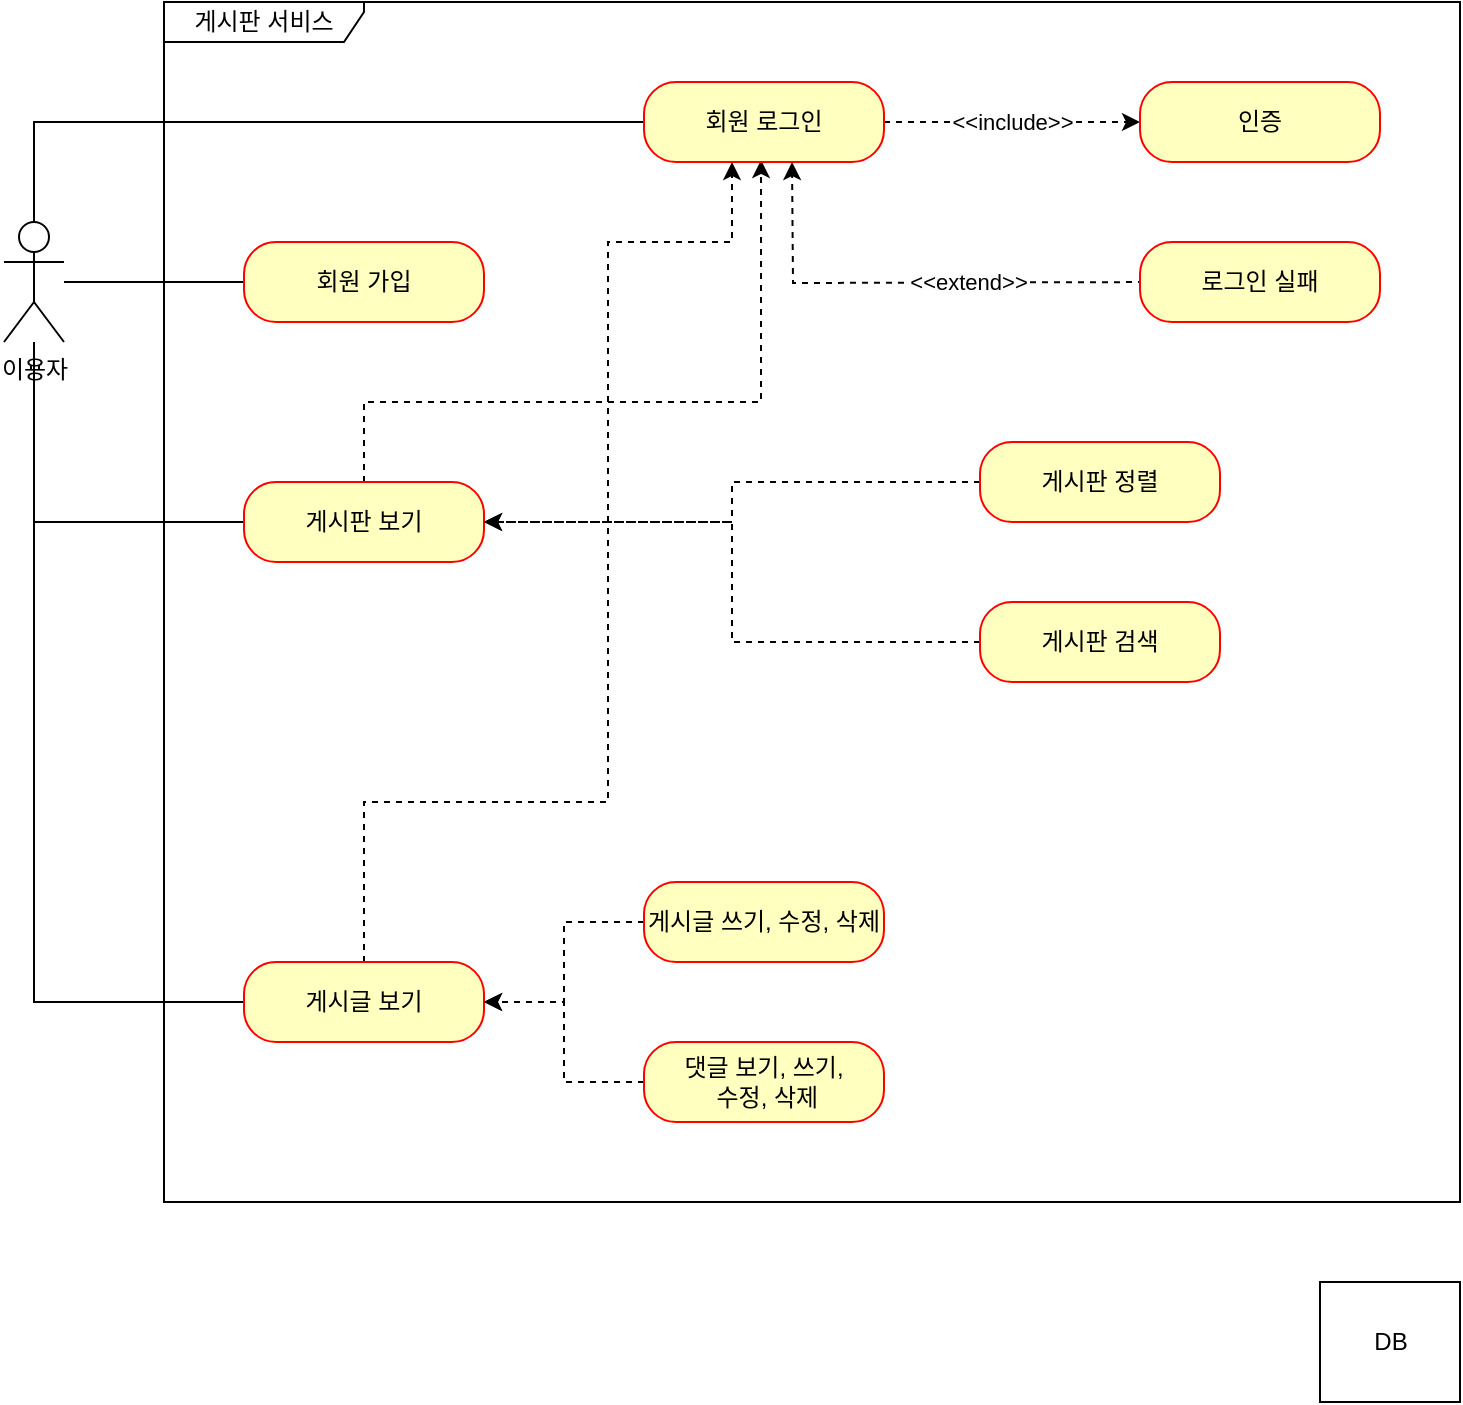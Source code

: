<mxfile version="20.7.3" type="github">
  <diagram id="I7YHtifA6LL60yvUEPU_" name="페이지-1">
    <mxGraphModel dx="1053" dy="1360" grid="1" gridSize="10" guides="1" tooltips="1" connect="1" arrows="1" fold="1" page="1" pageScale="1" pageWidth="827" pageHeight="1169" math="0" shadow="0">
      <root>
        <mxCell id="0" />
        <mxCell id="1" parent="0" />
        <mxCell id="zBwAcd8G1NWDiT3LClnD-2" value="게시판 서비스" style="shape=umlFrame;whiteSpace=wrap;html=1;width=100;height=20;" vertex="1" parent="1">
          <mxGeometry x="100" y="40" width="648" height="600" as="geometry" />
        </mxCell>
        <mxCell id="zBwAcd8G1NWDiT3LClnD-1" value="이용자" style="shape=umlActor;verticalLabelPosition=bottom;verticalAlign=top;html=1;" vertex="1" parent="1">
          <mxGeometry x="20" y="150" width="30" height="60" as="geometry" />
        </mxCell>
        <mxCell id="zBwAcd8G1NWDiT3LClnD-14" value="" style="edgeStyle=orthogonalEdgeStyle;rounded=0;orthogonalLoop=1;jettySize=auto;html=1;strokeColor=default;endArrow=none;endFill=0;" edge="1" parent="1" source="zBwAcd8G1NWDiT3LClnD-3" target="zBwAcd8G1NWDiT3LClnD-1">
          <mxGeometry relative="1" as="geometry">
            <mxPoint x="50" y="180" as="targetPoint" />
          </mxGeometry>
        </mxCell>
        <mxCell id="zBwAcd8G1NWDiT3LClnD-3" value="회원 가입" style="rounded=1;whiteSpace=wrap;html=1;arcSize=40;fontColor=#000000;fillColor=#ffffc0;strokeColor=#ff0000;" vertex="1" parent="1">
          <mxGeometry x="140" y="160" width="120" height="40" as="geometry" />
        </mxCell>
        <mxCell id="zBwAcd8G1NWDiT3LClnD-16" style="edgeStyle=orthogonalEdgeStyle;rounded=0;orthogonalLoop=1;jettySize=auto;html=1;strokeColor=default;endArrow=none;endFill=0;" edge="1" parent="1" source="zBwAcd8G1NWDiT3LClnD-5" target="zBwAcd8G1NWDiT3LClnD-1">
          <mxGeometry relative="1" as="geometry" />
        </mxCell>
        <mxCell id="zBwAcd8G1NWDiT3LClnD-23" style="edgeStyle=orthogonalEdgeStyle;rounded=0;orthogonalLoop=1;jettySize=auto;html=1;entryX=0.371;entryY=0.975;entryDx=0;entryDy=0;dashed=1;strokeColor=default;endArrow=classic;endFill=1;entryPerimeter=0;exitX=0.5;exitY=0;exitDx=0;exitDy=0;" edge="1" parent="1" source="zBwAcd8G1NWDiT3LClnD-5">
          <mxGeometry relative="1" as="geometry">
            <mxPoint x="214" y="280" as="sourcePoint" />
            <mxPoint x="398.52" y="119" as="targetPoint" />
            <Array as="points">
              <mxPoint x="200" y="240" />
              <mxPoint x="399" y="240" />
            </Array>
          </mxGeometry>
        </mxCell>
        <mxCell id="zBwAcd8G1NWDiT3LClnD-5" value="게시판 보기" style="rounded=1;whiteSpace=wrap;html=1;arcSize=40;fontColor=#000000;fillColor=#ffffc0;strokeColor=#ff0000;" vertex="1" parent="1">
          <mxGeometry x="140" y="280" width="120" height="40" as="geometry" />
        </mxCell>
        <mxCell id="zBwAcd8G1NWDiT3LClnD-17" style="edgeStyle=orthogonalEdgeStyle;rounded=0;orthogonalLoop=1;jettySize=auto;html=1;strokeColor=default;endArrow=none;endFill=0;" edge="1" parent="1" source="zBwAcd8G1NWDiT3LClnD-6" target="zBwAcd8G1NWDiT3LClnD-1">
          <mxGeometry relative="1" as="geometry" />
        </mxCell>
        <mxCell id="zBwAcd8G1NWDiT3LClnD-24" style="edgeStyle=orthogonalEdgeStyle;rounded=0;orthogonalLoop=1;jettySize=auto;html=1;entryX=0.25;entryY=1;entryDx=0;entryDy=0;dashed=1;strokeColor=default;endArrow=classic;endFill=1;exitX=0.5;exitY=0;exitDx=0;exitDy=0;" edge="1" parent="1" source="zBwAcd8G1NWDiT3LClnD-6">
          <mxGeometry relative="1" as="geometry">
            <mxPoint x="214" y="520" as="sourcePoint" />
            <mxPoint x="384" y="120" as="targetPoint" />
            <Array as="points">
              <mxPoint x="200" y="440" />
              <mxPoint x="322" y="440" />
              <mxPoint x="322" y="160" />
              <mxPoint x="384" y="160" />
            </Array>
          </mxGeometry>
        </mxCell>
        <mxCell id="zBwAcd8G1NWDiT3LClnD-6" value="게시글 보기" style="rounded=1;whiteSpace=wrap;html=1;arcSize=40;fontColor=#000000;fillColor=#ffffc0;strokeColor=#ff0000;" vertex="1" parent="1">
          <mxGeometry x="140" y="520" width="120" height="40" as="geometry" />
        </mxCell>
        <mxCell id="zBwAcd8G1NWDiT3LClnD-15" style="edgeStyle=orthogonalEdgeStyle;rounded=0;orthogonalLoop=1;jettySize=auto;html=1;entryX=0.5;entryY=0;entryDx=0;entryDy=0;entryPerimeter=0;strokeColor=default;endArrow=none;endFill=0;" edge="1" parent="1" source="zBwAcd8G1NWDiT3LClnD-7" target="zBwAcd8G1NWDiT3LClnD-1">
          <mxGeometry relative="1" as="geometry" />
        </mxCell>
        <mxCell id="zBwAcd8G1NWDiT3LClnD-21" value="&amp;lt;&amp;lt;include&amp;gt;&amp;gt;" style="edgeStyle=orthogonalEdgeStyle;rounded=0;orthogonalLoop=1;jettySize=auto;html=1;entryX=0;entryY=0.5;entryDx=0;entryDy=0;dashed=1;strokeColor=default;endArrow=classic;endFill=1;" edge="1" parent="1" source="zBwAcd8G1NWDiT3LClnD-7" target="zBwAcd8G1NWDiT3LClnD-8">
          <mxGeometry relative="1" as="geometry" />
        </mxCell>
        <mxCell id="zBwAcd8G1NWDiT3LClnD-7" value="회원 로그인" style="rounded=1;whiteSpace=wrap;html=1;arcSize=40;fontColor=#000000;fillColor=#ffffc0;strokeColor=#ff0000;" vertex="1" parent="1">
          <mxGeometry x="340" y="80" width="120" height="40" as="geometry" />
        </mxCell>
        <mxCell id="zBwAcd8G1NWDiT3LClnD-8" value="인증" style="rounded=1;whiteSpace=wrap;html=1;arcSize=40;fontColor=#000000;fillColor=#ffffc0;strokeColor=#ff0000;" vertex="1" parent="1">
          <mxGeometry x="588" y="80" width="120" height="40" as="geometry" />
        </mxCell>
        <mxCell id="zBwAcd8G1NWDiT3LClnD-19" value="&amp;lt;&amp;lt;extend&amp;gt;&amp;gt;" style="edgeStyle=orthogonalEdgeStyle;rounded=0;orthogonalLoop=1;jettySize=auto;html=1;entryX=0.5;entryY=1;entryDx=0;entryDy=0;strokeColor=default;endArrow=classic;endFill=1;dashed=1;" edge="1" parent="1">
          <mxGeometry x="-0.194" relative="1" as="geometry">
            <mxPoint x="602" y="180" as="sourcePoint" />
            <mxPoint x="414" y="120" as="targetPoint" />
            <mxPoint as="offset" />
          </mxGeometry>
        </mxCell>
        <mxCell id="zBwAcd8G1NWDiT3LClnD-9" value="로그인 실패" style="rounded=1;whiteSpace=wrap;html=1;arcSize=40;fontColor=#000000;fillColor=#ffffc0;strokeColor=#ff0000;" vertex="1" parent="1">
          <mxGeometry x="588" y="160" width="120" height="40" as="geometry" />
        </mxCell>
        <mxCell id="zBwAcd8G1NWDiT3LClnD-25" style="edgeStyle=orthogonalEdgeStyle;rounded=0;orthogonalLoop=1;jettySize=auto;html=1;entryX=1;entryY=0.5;entryDx=0;entryDy=0;dashed=1;strokeColor=default;endArrow=classic;endFill=1;" edge="1" parent="1" source="zBwAcd8G1NWDiT3LClnD-10" target="zBwAcd8G1NWDiT3LClnD-5">
          <mxGeometry relative="1" as="geometry" />
        </mxCell>
        <mxCell id="zBwAcd8G1NWDiT3LClnD-10" value="게시판 정렬" style="rounded=1;whiteSpace=wrap;html=1;arcSize=40;fontColor=#000000;fillColor=#ffffc0;strokeColor=#ff0000;" vertex="1" parent="1">
          <mxGeometry x="508" y="260" width="120" height="40" as="geometry" />
        </mxCell>
        <mxCell id="zBwAcd8G1NWDiT3LClnD-26" style="edgeStyle=orthogonalEdgeStyle;rounded=0;orthogonalLoop=1;jettySize=auto;html=1;entryX=1;entryY=0.5;entryDx=0;entryDy=0;dashed=1;strokeColor=default;endArrow=classic;endFill=1;" edge="1" parent="1" source="zBwAcd8G1NWDiT3LClnD-11" target="zBwAcd8G1NWDiT3LClnD-5">
          <mxGeometry relative="1" as="geometry" />
        </mxCell>
        <mxCell id="zBwAcd8G1NWDiT3LClnD-11" value="게시판 검색" style="rounded=1;whiteSpace=wrap;html=1;arcSize=40;fontColor=#000000;fillColor=#ffffc0;strokeColor=#ff0000;" vertex="1" parent="1">
          <mxGeometry x="508" y="340" width="120" height="40" as="geometry" />
        </mxCell>
        <mxCell id="zBwAcd8G1NWDiT3LClnD-27" style="edgeStyle=orthogonalEdgeStyle;rounded=0;orthogonalLoop=1;jettySize=auto;html=1;entryX=1;entryY=0.5;entryDx=0;entryDy=0;dashed=1;strokeColor=default;endArrow=classic;endFill=1;" edge="1" parent="1" source="zBwAcd8G1NWDiT3LClnD-12" target="zBwAcd8G1NWDiT3LClnD-6">
          <mxGeometry relative="1" as="geometry" />
        </mxCell>
        <mxCell id="zBwAcd8G1NWDiT3LClnD-12" value="게시글 쓰기, 수정, 삭제" style="rounded=1;whiteSpace=wrap;html=1;arcSize=40;fontColor=#000000;fillColor=#ffffc0;strokeColor=#ff0000;" vertex="1" parent="1">
          <mxGeometry x="340" y="480" width="120" height="40" as="geometry" />
        </mxCell>
        <mxCell id="zBwAcd8G1NWDiT3LClnD-28" style="edgeStyle=orthogonalEdgeStyle;rounded=0;orthogonalLoop=1;jettySize=auto;html=1;entryX=1;entryY=0.5;entryDx=0;entryDy=0;dashed=1;strokeColor=default;endArrow=classic;endFill=1;" edge="1" parent="1" source="zBwAcd8G1NWDiT3LClnD-13" target="zBwAcd8G1NWDiT3LClnD-6">
          <mxGeometry relative="1" as="geometry" />
        </mxCell>
        <mxCell id="zBwAcd8G1NWDiT3LClnD-13" value="댓글 보기, 쓰기,&lt;br&gt;&amp;nbsp;수정, 삭제" style="rounded=1;whiteSpace=wrap;html=1;arcSize=40;fontColor=#000000;fillColor=#ffffc0;strokeColor=#ff0000;" vertex="1" parent="1">
          <mxGeometry x="340" y="560" width="120" height="40" as="geometry" />
        </mxCell>
        <mxCell id="zBwAcd8G1NWDiT3LClnD-29" value="DB" style="html=1;dropTarget=0;" vertex="1" parent="1">
          <mxGeometry x="678" y="680" width="70" height="60" as="geometry" />
        </mxCell>
      </root>
    </mxGraphModel>
  </diagram>
</mxfile>
